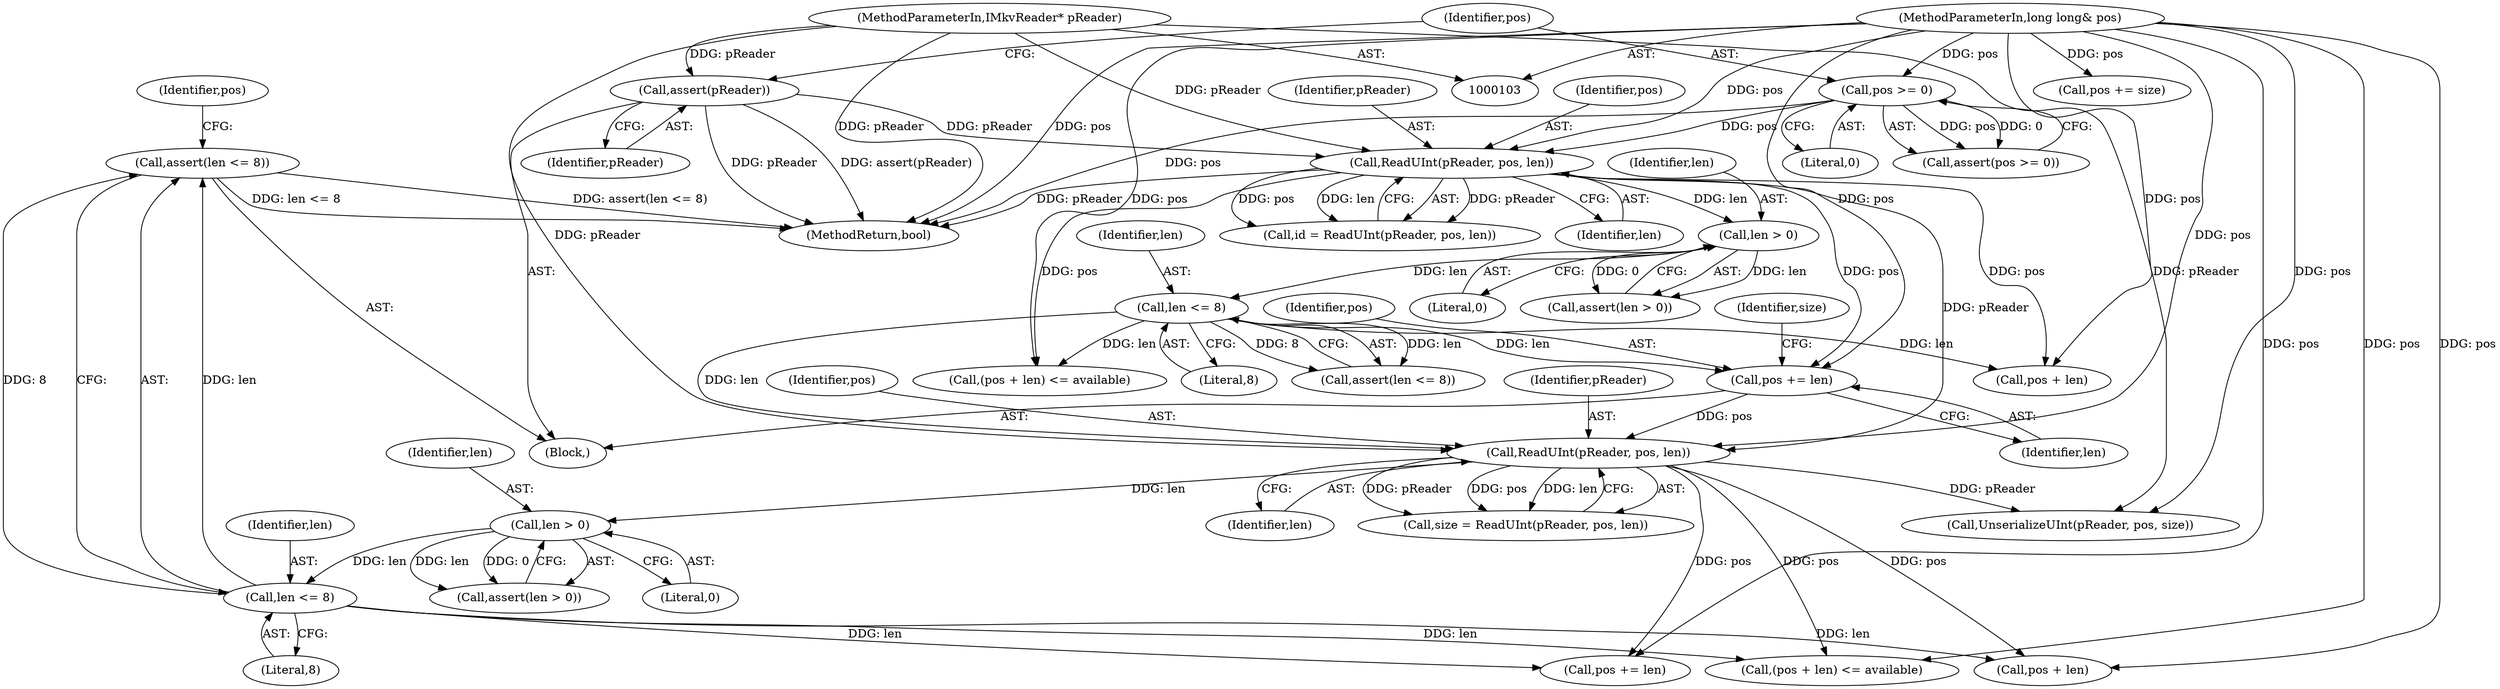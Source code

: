 digraph "1_Android_04839626ed859623901ebd3a5fd483982186b59d_160@API" {
"1000199" [label="(Call,assert(len <= 8))"];
"1000200" [label="(Call,len <= 8)"];
"1000196" [label="(Call,len > 0)"];
"1000183" [label="(Call,ReadUInt(pReader, pos, len))"];
"1000147" [label="(Call,ReadUInt(pReader, pos, len))"];
"1000109" [label="(Call,assert(pReader))"];
"1000104" [label="(MethodParameterIn,IMkvReader* pReader)"];
"1000112" [label="(Call,pos >= 0)"];
"1000105" [label="(MethodParameterIn,long long& pos)"];
"1000177" [label="(Call,pos += len)"];
"1000160" [label="(Call,len <= 8)"];
"1000156" [label="(Call,len > 0)"];
"1000165" [label="(Call,pos + len)"];
"1000197" [label="(Identifier,len)"];
"1000177" [label="(Call,pos += len)"];
"1000112" [label="(Call,pos >= 0)"];
"1000164" [label="(Call,(pos + len) <= available)"];
"1000183" [label="(Call,ReadUInt(pReader, pos, len))"];
"1000195" [label="(Call,assert(len > 0))"];
"1000113" [label="(Identifier,pos)"];
"1000114" [label="(Literal,0)"];
"1000227" [label="(MethodReturn,bool)"];
"1000200" [label="(Call,len <= 8)"];
"1000222" [label="(Call,pos += size)"];
"1000179" [label="(Identifier,len)"];
"1000214" [label="(Call,UnserializeUInt(pReader, pos, size))"];
"1000148" [label="(Identifier,pReader)"];
"1000111" [label="(Call,assert(pos >= 0))"];
"1000206" [label="(Identifier,pos)"];
"1000160" [label="(Call,len <= 8)"];
"1000147" [label="(Call,ReadUInt(pReader, pos, len))"];
"1000108" [label="(Block,)"];
"1000205" [label="(Call,pos + len)"];
"1000158" [label="(Literal,0)"];
"1000198" [label="(Literal,0)"];
"1000209" [label="(Call,pos += len)"];
"1000186" [label="(Identifier,len)"];
"1000109" [label="(Call,assert(pReader))"];
"1000181" [label="(Call,size = ReadUInt(pReader, pos, len))"];
"1000110" [label="(Identifier,pReader)"];
"1000150" [label="(Identifier,len)"];
"1000178" [label="(Identifier,pos)"];
"1000199" [label="(Call,assert(len <= 8))"];
"1000149" [label="(Identifier,pos)"];
"1000202" [label="(Literal,8)"];
"1000162" [label="(Literal,8)"];
"1000185" [label="(Identifier,pos)"];
"1000155" [label="(Call,assert(len > 0))"];
"1000105" [label="(MethodParameterIn,long long& pos)"];
"1000204" [label="(Call,(pos + len) <= available)"];
"1000104" [label="(MethodParameterIn,IMkvReader* pReader)"];
"1000201" [label="(Identifier,len)"];
"1000161" [label="(Identifier,len)"];
"1000156" [label="(Call,len > 0)"];
"1000157" [label="(Identifier,len)"];
"1000196" [label="(Call,len > 0)"];
"1000184" [label="(Identifier,pReader)"];
"1000159" [label="(Call,assert(len <= 8))"];
"1000182" [label="(Identifier,size)"];
"1000145" [label="(Call,id = ReadUInt(pReader, pos, len))"];
"1000199" -> "1000108"  [label="AST: "];
"1000199" -> "1000200"  [label="CFG: "];
"1000200" -> "1000199"  [label="AST: "];
"1000206" -> "1000199"  [label="CFG: "];
"1000199" -> "1000227"  [label="DDG: len <= 8"];
"1000199" -> "1000227"  [label="DDG: assert(len <= 8)"];
"1000200" -> "1000199"  [label="DDG: len"];
"1000200" -> "1000199"  [label="DDG: 8"];
"1000200" -> "1000202"  [label="CFG: "];
"1000201" -> "1000200"  [label="AST: "];
"1000202" -> "1000200"  [label="AST: "];
"1000196" -> "1000200"  [label="DDG: len"];
"1000200" -> "1000204"  [label="DDG: len"];
"1000200" -> "1000205"  [label="DDG: len"];
"1000200" -> "1000209"  [label="DDG: len"];
"1000196" -> "1000195"  [label="AST: "];
"1000196" -> "1000198"  [label="CFG: "];
"1000197" -> "1000196"  [label="AST: "];
"1000198" -> "1000196"  [label="AST: "];
"1000195" -> "1000196"  [label="CFG: "];
"1000196" -> "1000195"  [label="DDG: len"];
"1000196" -> "1000195"  [label="DDG: 0"];
"1000183" -> "1000196"  [label="DDG: len"];
"1000183" -> "1000181"  [label="AST: "];
"1000183" -> "1000186"  [label="CFG: "];
"1000184" -> "1000183"  [label="AST: "];
"1000185" -> "1000183"  [label="AST: "];
"1000186" -> "1000183"  [label="AST: "];
"1000181" -> "1000183"  [label="CFG: "];
"1000183" -> "1000181"  [label="DDG: pReader"];
"1000183" -> "1000181"  [label="DDG: pos"];
"1000183" -> "1000181"  [label="DDG: len"];
"1000147" -> "1000183"  [label="DDG: pReader"];
"1000104" -> "1000183"  [label="DDG: pReader"];
"1000177" -> "1000183"  [label="DDG: pos"];
"1000105" -> "1000183"  [label="DDG: pos"];
"1000160" -> "1000183"  [label="DDG: len"];
"1000183" -> "1000204"  [label="DDG: pos"];
"1000183" -> "1000205"  [label="DDG: pos"];
"1000183" -> "1000209"  [label="DDG: pos"];
"1000183" -> "1000214"  [label="DDG: pReader"];
"1000147" -> "1000145"  [label="AST: "];
"1000147" -> "1000150"  [label="CFG: "];
"1000148" -> "1000147"  [label="AST: "];
"1000149" -> "1000147"  [label="AST: "];
"1000150" -> "1000147"  [label="AST: "];
"1000145" -> "1000147"  [label="CFG: "];
"1000147" -> "1000227"  [label="DDG: pReader"];
"1000147" -> "1000145"  [label="DDG: pReader"];
"1000147" -> "1000145"  [label="DDG: pos"];
"1000147" -> "1000145"  [label="DDG: len"];
"1000109" -> "1000147"  [label="DDG: pReader"];
"1000104" -> "1000147"  [label="DDG: pReader"];
"1000112" -> "1000147"  [label="DDG: pos"];
"1000105" -> "1000147"  [label="DDG: pos"];
"1000147" -> "1000156"  [label="DDG: len"];
"1000147" -> "1000164"  [label="DDG: pos"];
"1000147" -> "1000165"  [label="DDG: pos"];
"1000147" -> "1000177"  [label="DDG: pos"];
"1000109" -> "1000108"  [label="AST: "];
"1000109" -> "1000110"  [label="CFG: "];
"1000110" -> "1000109"  [label="AST: "];
"1000113" -> "1000109"  [label="CFG: "];
"1000109" -> "1000227"  [label="DDG: pReader"];
"1000109" -> "1000227"  [label="DDG: assert(pReader)"];
"1000104" -> "1000109"  [label="DDG: pReader"];
"1000104" -> "1000103"  [label="AST: "];
"1000104" -> "1000227"  [label="DDG: pReader"];
"1000104" -> "1000214"  [label="DDG: pReader"];
"1000112" -> "1000111"  [label="AST: "];
"1000112" -> "1000114"  [label="CFG: "];
"1000113" -> "1000112"  [label="AST: "];
"1000114" -> "1000112"  [label="AST: "];
"1000111" -> "1000112"  [label="CFG: "];
"1000112" -> "1000227"  [label="DDG: pos"];
"1000112" -> "1000111"  [label="DDG: pos"];
"1000112" -> "1000111"  [label="DDG: 0"];
"1000105" -> "1000112"  [label="DDG: pos"];
"1000105" -> "1000103"  [label="AST: "];
"1000105" -> "1000227"  [label="DDG: pos"];
"1000105" -> "1000164"  [label="DDG: pos"];
"1000105" -> "1000165"  [label="DDG: pos"];
"1000105" -> "1000177"  [label="DDG: pos"];
"1000105" -> "1000204"  [label="DDG: pos"];
"1000105" -> "1000205"  [label="DDG: pos"];
"1000105" -> "1000209"  [label="DDG: pos"];
"1000105" -> "1000214"  [label="DDG: pos"];
"1000105" -> "1000222"  [label="DDG: pos"];
"1000177" -> "1000108"  [label="AST: "];
"1000177" -> "1000179"  [label="CFG: "];
"1000178" -> "1000177"  [label="AST: "];
"1000179" -> "1000177"  [label="AST: "];
"1000182" -> "1000177"  [label="CFG: "];
"1000160" -> "1000177"  [label="DDG: len"];
"1000160" -> "1000159"  [label="AST: "];
"1000160" -> "1000162"  [label="CFG: "];
"1000161" -> "1000160"  [label="AST: "];
"1000162" -> "1000160"  [label="AST: "];
"1000159" -> "1000160"  [label="CFG: "];
"1000160" -> "1000159"  [label="DDG: len"];
"1000160" -> "1000159"  [label="DDG: 8"];
"1000156" -> "1000160"  [label="DDG: len"];
"1000160" -> "1000164"  [label="DDG: len"];
"1000160" -> "1000165"  [label="DDG: len"];
"1000156" -> "1000155"  [label="AST: "];
"1000156" -> "1000158"  [label="CFG: "];
"1000157" -> "1000156"  [label="AST: "];
"1000158" -> "1000156"  [label="AST: "];
"1000155" -> "1000156"  [label="CFG: "];
"1000156" -> "1000155"  [label="DDG: len"];
"1000156" -> "1000155"  [label="DDG: 0"];
}
